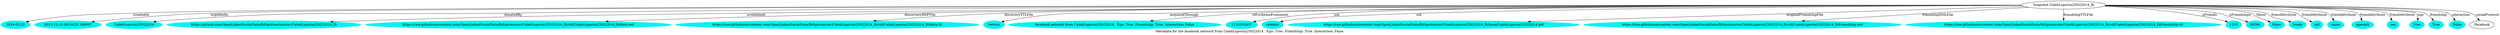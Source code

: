 digraph  {
	graph [label="Metadata for the facebook network from CalebLuporini25022014 . Ego: True. Friendship: True. Interaction: False."];
	node [label="\N"];
	0	 [color="#02F3F1",
		label="2014-02-25",
		style=filled];
	"Snapshot CalebLuporini25022014_fb" -> 0	 [label=createdAt];
	1	 [color="#02F3F1",
		label="2015-12-10 06:54:55.196997",
		style=filled];
	"Snapshot CalebLuporini25022014_fb" -> 1	 [label=triplifiedIn];
	2	 [color="#02F3F1",
		label=CalebLuporini25022014,
		style=filled];
	"Snapshot CalebLuporini25022014_fb" -> 2	 [label=donatedBy];
	3	 [color="#02F3F1",
		label="https://github.com/OpenLinkedSocialData/fbEgo/tree/master/CalebLuporini25022014_fb",
		style=filled];
	"Snapshot CalebLuporini25022014_fb" -> 3	 [label=availableAt];
	4	 [color="#02F3F1",
		label="https://raw.githubusercontent.com/OpenLinkedSocialData/fbEgo/master/CalebLuporini25022014_fb/rdf/CalebLuporini25022014_fbMeta.owl",
		style=filled];
	"Snapshot CalebLuporini25022014_fb" -> 4	 [label=discorveryRDFFile];
	5	 [color="#02F3F1",
		label="https://raw.githubusercontent.com/OpenLinkedSocialData/fbEgo/master/CalebLuporini25022014_fb/rdf/CalebLuporini25022014_fbMeta.ttl",
		style=filled];
	"Snapshot CalebLuporini25022014_fb" -> 5	 [label=discoveryTTLFile];
	6	 [color="#02F3F1",
		label=Netvizz,
		style=filled];
	"Snapshot CalebLuporini25022014_fb" -> 6	 [label=acquiredThrough];
	7	 [color="#02F3F1",
		label="facebook network from CalebLuporini25022014 . Ego: True. Friendship: True. Interaction: False.",
		style=filled];
	"Snapshot CalebLuporini25022014_fb" -> 7	 [label="rdf-schema#comment"];
	8	 [color="#02F3F1",
		label=1110305437,
		style=filled];
	"Snapshot CalebLuporini25022014_fb" -> 8	 [label=uid];
	9	 [color="#02F3F1",
		label=calebml,
		style=filled];
	"Snapshot CalebLuporini25022014_fb" -> 9	 [label=sid];
	10	 [color="#02F3F1",
		label="https://raw.githubusercontent.com/OpenLinkedSocialData/fbEgo/master/CalebLuporini25022014_fb/base/CalebLuporini25022014.gdf",
		style=filled];
	"Snapshot CalebLuporini25022014_fb" -> 10	 [label=originalFriendshipFile];
	11	 [color="#02F3F1",
		label="https://raw.githubusercontent.com/OpenLinkedSocialData/fbEgo/master/CalebLuporini25022014_fb/rdf/CalebLuporini25022014_fbFriendship.owl",
		style=filled];
	"Snapshot CalebLuporini25022014_fb" -> 11	 [label=friendshipXMLFile];
	12	 [color="#02F3F1",
		label="https://raw.githubusercontent.com/OpenLinkedSocialData/fbEgo/master/CalebLuporini25022014_fb/rdf/CalebLuporini25022014_fbFriendship.ttl",
		style=filled];
	"Snapshot CalebLuporini25022014_fb" -> 12	 [label=friendshipTTLFile];
	13	 [color="#02F3F1",
		label=1215,
		style=filled];
	"Snapshot CalebLuporini25022014_fb" -> 13	 [label=nFriends];
	14	 [color="#02F3F1",
		label=29268,
		style=filled];
	"Snapshot CalebLuporini25022014_fb" -> 14	 [label=nFriendships];
	15	 [color="#02F3F1",
		label=False,
		style=filled];
	"Snapshot CalebLuporini25022014_fb" -> 15	 [label=fAnon];
	16	 [color="#02F3F1",
		label=locale,
		style=filled];
	"Snapshot CalebLuporini25022014_fb" -> 16	 [label=friendAttribute];
	17	 [color="#02F3F1",
		label=uid,
		style=filled];
	"Snapshot CalebLuporini25022014_fb" -> 17	 [label=friendAttribute];
	18	 [color="#02F3F1",
		label=name,
		style=filled];
	"Snapshot CalebLuporini25022014_fb" -> 18	 [label=friendAttribute];
	19	 [color="#02F3F1",
		label=agerank,
		style=filled];
	"Snapshot CalebLuporini25022014_fb" -> 19	 [label=friendAttribute];
	20	 [color="#02F3F1",
		label=sex,
		style=filled];
	"Snapshot CalebLuporini25022014_fb" -> 20	 [label=friendAttribute];
	21	 [color="#02F3F1",
		label=True,
		style=filled];
	"Snapshot CalebLuporini25022014_fb" -> 21	 [label=ego];
	22	 [color="#02F3F1",
		label=True,
		style=filled];
	"Snapshot CalebLuporini25022014_fb" -> 22	 [label=friendship];
	23	 [color="#02F3F1",
		label=False,
		style=filled];
	"Snapshot CalebLuporini25022014_fb" -> 23	 [label=interaction];
	"Snapshot CalebLuporini25022014_fb" -> Facebook	 [label=socialProtocol];
}
